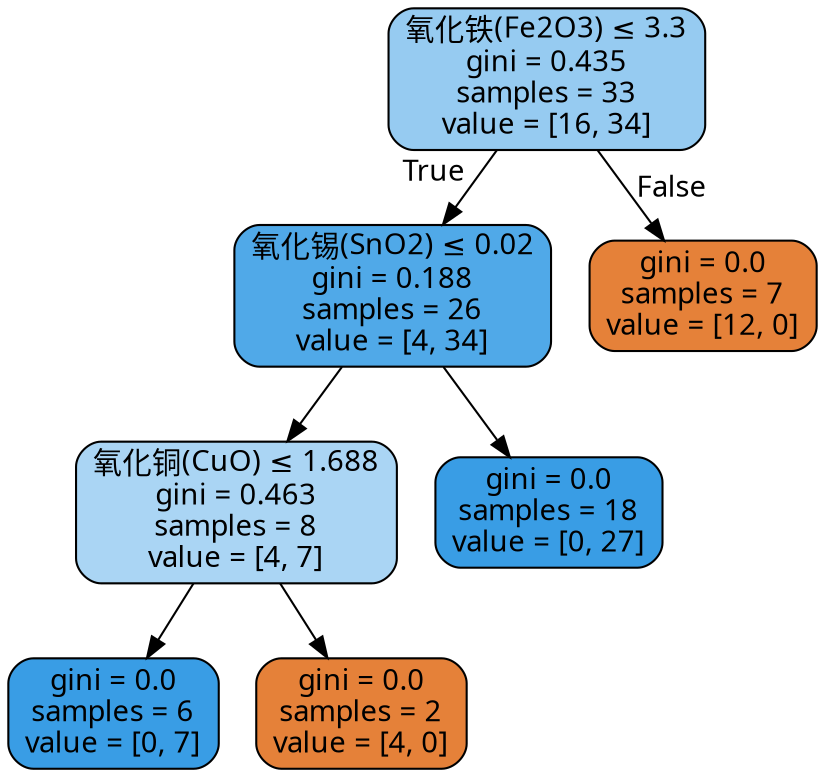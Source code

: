 digraph Tree {
node [shape=box, style="filled, rounded", color="black", fontname="DengXian"] ;
edge [fontname="DengXian"] ;
0 [label=<氧化铁(Fe2O3) &le; 3.3<br/>gini = 0.435<br/>samples = 33<br/>value = [16, 34]>, fillcolor="#96cbf1"] ;
1 [label=<氧化锡(SnO2) &le; 0.02<br/>gini = 0.188<br/>samples = 26<br/>value = [4, 34]>, fillcolor="#50a9e8"] ;
0 -> 1 [labeldistance=2.5, labelangle=45, headlabel="True"] ;
2 [label=<氧化铜(CuO) &le; 1.688<br/>gini = 0.463<br/>samples = 8<br/>value = [4, 7]>, fillcolor="#aad5f4"] ;
1 -> 2 ;
3 [label=<gini = 0.0<br/>samples = 6<br/>value = [0, 7]>, fillcolor="#399de5"] ;
2 -> 3 ;
4 [label=<gini = 0.0<br/>samples = 2<br/>value = [4, 0]>, fillcolor="#e58139"] ;
2 -> 4 ;
5 [label=<gini = 0.0<br/>samples = 18<br/>value = [0, 27]>, fillcolor="#399de5"] ;
1 -> 5 ;
6 [label=<gini = 0.0<br/>samples = 7<br/>value = [12, 0]>, fillcolor="#e58139"] ;
0 -> 6 [labeldistance=2.5, labelangle=-45, headlabel="False"] ;
}